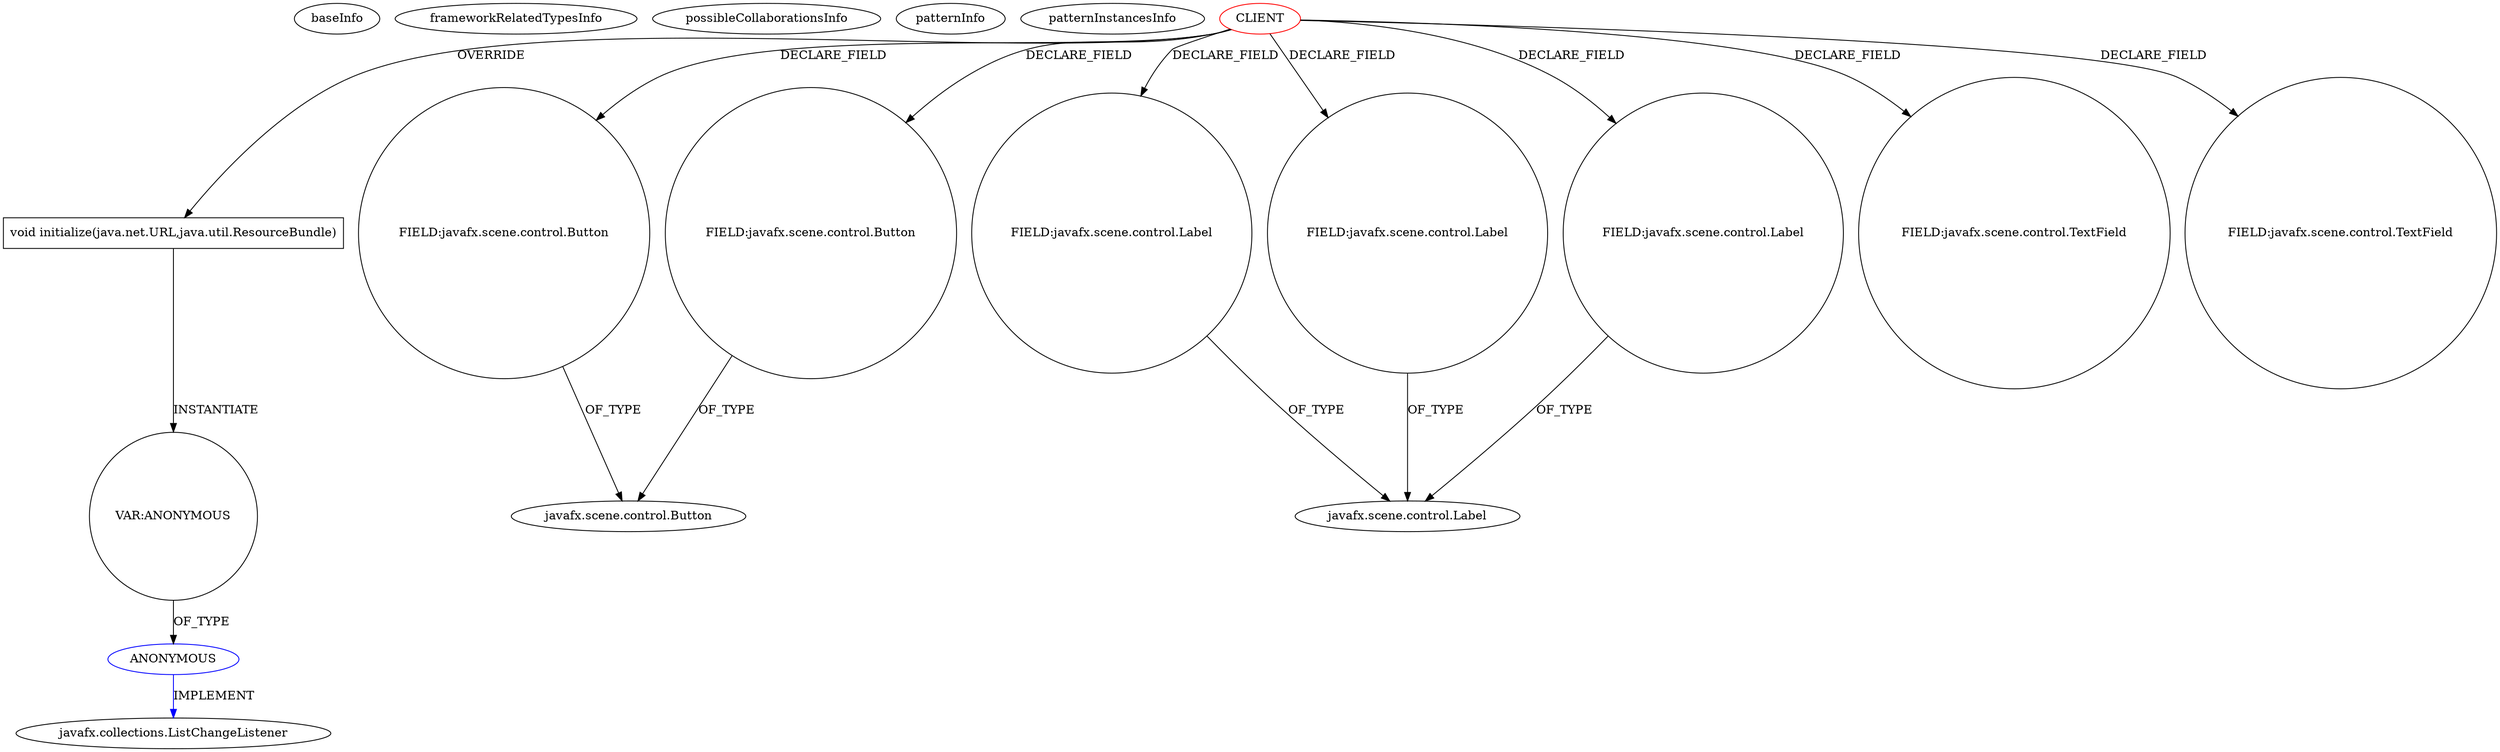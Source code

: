 digraph {
baseInfo[graphId=1767,category="pattern",isAnonymous=false,possibleRelation=false]
frameworkRelatedTypesInfo[]
possibleCollaborationsInfo[]
patternInfo[frequency=2.0,patternRootClient=0]
patternInstancesInfo[0="7thwheel-medaka-chan~/7thwheel-medaka-chan/medaka-chan-master/src/seventhwheel/pos/controller/PosController.java~PosController~30",1="bianconejo-CEFX~/bianconejo-CEFX/CEFX-master/src/cefx/CECommandeController.java~CECommandeController~2084"]
331[label="javafx.collections.ListChangeListener",vertexType="FRAMEWORK_INTERFACE_TYPE",isFrameworkType=false]
330[label="ANONYMOUS",vertexType="REFERENCE_ANONYMOUS_DECLARATION",isFrameworkType=false,color=blue]
329[label="VAR:ANONYMOUS",vertexType="VARIABLE_EXPRESION",isFrameworkType=false,shape=circle]
104[label="void initialize(java.net.URL,java.util.ResourceBundle)",vertexType="OVERRIDING_METHOD_DECLARATION",isFrameworkType=false,shape=box]
0[label="CLIENT",vertexType="ROOT_CLIENT_CLASS_DECLARATION",isFrameworkType=false,color=red]
18[label="FIELD:javafx.scene.control.Button",vertexType="FIELD_DECLARATION",isFrameworkType=false,shape=circle]
10[label="FIELD:javafx.scene.control.Button",vertexType="FIELD_DECLARATION",isFrameworkType=false,shape=circle]
56[label="FIELD:javafx.scene.control.Label",vertexType="FIELD_DECLARATION",isFrameworkType=false,shape=circle]
55[label="javafx.scene.control.Label",vertexType="FRAMEWORK_CLASS_TYPE",isFrameworkType=false]
58[label="FIELD:javafx.scene.control.Label",vertexType="FIELD_DECLARATION",isFrameworkType=false,shape=circle]
54[label="FIELD:javafx.scene.control.Label",vertexType="FIELD_DECLARATION",isFrameworkType=false,shape=circle]
7[label="javafx.scene.control.Button",vertexType="FRAMEWORK_CLASS_TYPE",isFrameworkType=false]
96[label="FIELD:javafx.scene.control.TextField",vertexType="FIELD_DECLARATION",isFrameworkType=false,shape=circle]
84[label="FIELD:javafx.scene.control.TextField",vertexType="FIELD_DECLARATION",isFrameworkType=false,shape=circle]
0->104[label="OVERRIDE"]
0->54[label="DECLARE_FIELD"]
56->55[label="OF_TYPE"]
330->331[label="IMPLEMENT",color=blue]
329->330[label="OF_TYPE"]
104->329[label="INSTANTIATE"]
0->58[label="DECLARE_FIELD"]
0->96[label="DECLARE_FIELD"]
10->7[label="OF_TYPE"]
54->55[label="OF_TYPE"]
58->55[label="OF_TYPE"]
0->56[label="DECLARE_FIELD"]
0->84[label="DECLARE_FIELD"]
18->7[label="OF_TYPE"]
0->18[label="DECLARE_FIELD"]
0->10[label="DECLARE_FIELD"]
}
